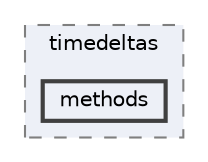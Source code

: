 digraph "/home/jam/Research/IRES-2025/dev/src/llm-scripts/testing/hypothesis-testing/hyp-env/lib/python3.12/site-packages/pandas/tests/indexes/timedeltas/methods"
{
 // LATEX_PDF_SIZE
  bgcolor="transparent";
  edge [fontname=Helvetica,fontsize=10,labelfontname=Helvetica,labelfontsize=10];
  node [fontname=Helvetica,fontsize=10,shape=box,height=0.2,width=0.4];
  compound=true
  subgraph clusterdir_b60c69b03f5402894cddab4e38349829 {
    graph [ bgcolor="#edf0f7", pencolor="grey50", label="timedeltas", fontname=Helvetica,fontsize=10 style="filled,dashed", URL="dir_b60c69b03f5402894cddab4e38349829.html",tooltip=""]
  dir_141391e74667ed897e7a2654cd5c9add [label="methods", fillcolor="#edf0f7", color="grey25", style="filled,bold", URL="dir_141391e74667ed897e7a2654cd5c9add.html",tooltip=""];
  }
}
